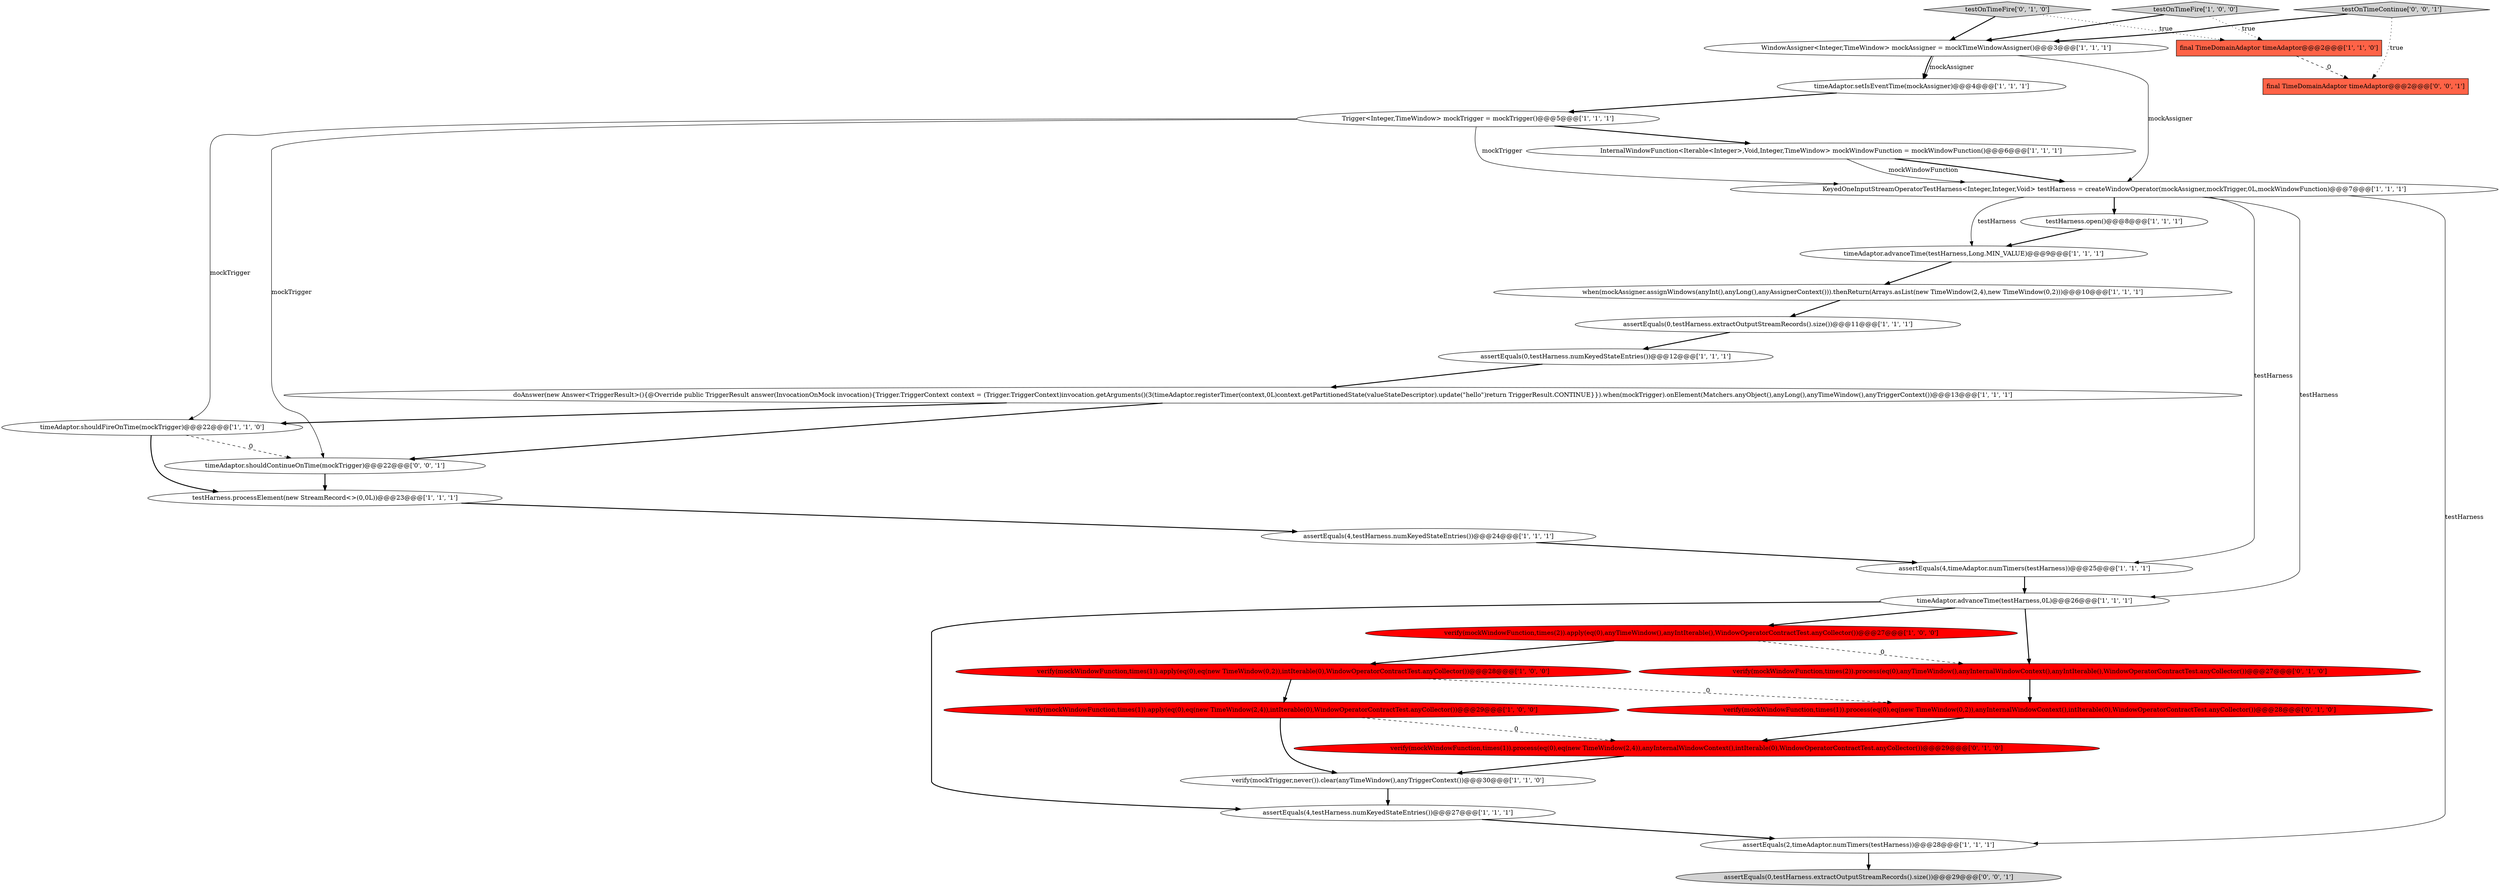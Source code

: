 digraph {
2 [style = filled, label = "InternalWindowFunction<Iterable<Integer>,Void,Integer,TimeWindow> mockWindowFunction = mockWindowFunction()@@@6@@@['1', '1', '1']", fillcolor = white, shape = ellipse image = "AAA0AAABBB1BBB"];
6 [style = filled, label = "assertEquals(4,testHarness.numKeyedStateEntries())@@@27@@@['1', '1', '1']", fillcolor = white, shape = ellipse image = "AAA0AAABBB1BBB"];
20 [style = filled, label = "when(mockAssigner.assignWindows(anyInt(),anyLong(),anyAssignerContext())).thenReturn(Arrays.asList(new TimeWindow(2,4),new TimeWindow(0,2)))@@@10@@@['1', '1', '1']", fillcolor = white, shape = ellipse image = "AAA0AAABBB1BBB"];
19 [style = filled, label = "assertEquals(4,timeAdaptor.numTimers(testHarness))@@@25@@@['1', '1', '1']", fillcolor = white, shape = ellipse image = "AAA0AAABBB1BBB"];
24 [style = filled, label = "verify(mockWindowFunction,times(1)).process(eq(0),eq(new TimeWindow(2,4)),anyInternalWindowContext(),intIterable(0),WindowOperatorContractTest.anyCollector())@@@29@@@['0', '1', '0']", fillcolor = red, shape = ellipse image = "AAA1AAABBB2BBB"];
0 [style = filled, label = "verify(mockTrigger,never()).clear(anyTimeWindow(),anyTriggerContext())@@@30@@@['1', '1', '0']", fillcolor = white, shape = ellipse image = "AAA0AAABBB1BBB"];
16 [style = filled, label = "assertEquals(4,testHarness.numKeyedStateEntries())@@@24@@@['1', '1', '1']", fillcolor = white, shape = ellipse image = "AAA0AAABBB1BBB"];
7 [style = filled, label = "timeAdaptor.advanceTime(testHarness,0L)@@@26@@@['1', '1', '1']", fillcolor = white, shape = ellipse image = "AAA0AAABBB1BBB"];
1 [style = filled, label = "assertEquals(2,timeAdaptor.numTimers(testHarness))@@@28@@@['1', '1', '1']", fillcolor = white, shape = ellipse image = "AAA0AAABBB1BBB"];
3 [style = filled, label = "doAnswer(new Answer<TriggerResult>(){@Override public TriggerResult answer(InvocationOnMock invocation){Trigger.TriggerContext context = (Trigger.TriggerContext)invocation.getArguments()(3(timeAdaptor.registerTimer(context,0L)context.getPartitionedState(valueStateDescriptor).update(\"hello\")return TriggerResult.CONTINUE}}).when(mockTrigger).onElement(Matchers.anyObject(),anyLong(),anyTimeWindow(),anyTriggerContext())@@@13@@@['1', '1', '1']", fillcolor = white, shape = ellipse image = "AAA0AAABBB1BBB"];
14 [style = filled, label = "testOnTimeFire['1', '0', '0']", fillcolor = lightgray, shape = diamond image = "AAA0AAABBB1BBB"];
12 [style = filled, label = "assertEquals(0,testHarness.numKeyedStateEntries())@@@12@@@['1', '1', '1']", fillcolor = white, shape = ellipse image = "AAA0AAABBB1BBB"];
28 [style = filled, label = "final TimeDomainAdaptor timeAdaptor@@@2@@@['0', '0', '1']", fillcolor = tomato, shape = box image = "AAA0AAABBB3BBB"];
4 [style = filled, label = "testHarness.open()@@@8@@@['1', '1', '1']", fillcolor = white, shape = ellipse image = "AAA0AAABBB1BBB"];
31 [style = filled, label = "testOnTimeContinue['0', '0', '1']", fillcolor = lightgray, shape = diamond image = "AAA0AAABBB3BBB"];
25 [style = filled, label = "testOnTimeFire['0', '1', '0']", fillcolor = lightgray, shape = diamond image = "AAA0AAABBB2BBB"];
21 [style = filled, label = "verify(mockWindowFunction,times(2)).apply(eq(0),anyTimeWindow(),anyIntIterable(),WindowOperatorContractTest.anyCollector())@@@27@@@['1', '0', '0']", fillcolor = red, shape = ellipse image = "AAA1AAABBB1BBB"];
30 [style = filled, label = "timeAdaptor.shouldContinueOnTime(mockTrigger)@@@22@@@['0', '0', '1']", fillcolor = white, shape = ellipse image = "AAA0AAABBB3BBB"];
18 [style = filled, label = "final TimeDomainAdaptor timeAdaptor@@@2@@@['1', '1', '0']", fillcolor = tomato, shape = box image = "AAA0AAABBB1BBB"];
23 [style = filled, label = "Trigger<Integer,TimeWindow> mockTrigger = mockTrigger()@@@5@@@['1', '1', '1']", fillcolor = white, shape = ellipse image = "AAA0AAABBB1BBB"];
5 [style = filled, label = "assertEquals(0,testHarness.extractOutputStreamRecords().size())@@@11@@@['1', '1', '1']", fillcolor = white, shape = ellipse image = "AAA0AAABBB1BBB"];
8 [style = filled, label = "WindowAssigner<Integer,TimeWindow> mockAssigner = mockTimeWindowAssigner()@@@3@@@['1', '1', '1']", fillcolor = white, shape = ellipse image = "AAA0AAABBB1BBB"];
26 [style = filled, label = "verify(mockWindowFunction,times(2)).process(eq(0),anyTimeWindow(),anyInternalWindowContext(),anyIntIterable(),WindowOperatorContractTest.anyCollector())@@@27@@@['0', '1', '0']", fillcolor = red, shape = ellipse image = "AAA1AAABBB2BBB"];
13 [style = filled, label = "testHarness.processElement(new StreamRecord<>(0,0L))@@@23@@@['1', '1', '1']", fillcolor = white, shape = ellipse image = "AAA0AAABBB1BBB"];
22 [style = filled, label = "timeAdaptor.setIsEventTime(mockAssigner)@@@4@@@['1', '1', '1']", fillcolor = white, shape = ellipse image = "AAA0AAABBB1BBB"];
27 [style = filled, label = "verify(mockWindowFunction,times(1)).process(eq(0),eq(new TimeWindow(0,2)),anyInternalWindowContext(),intIterable(0),WindowOperatorContractTest.anyCollector())@@@28@@@['0', '1', '0']", fillcolor = red, shape = ellipse image = "AAA1AAABBB2BBB"];
9 [style = filled, label = "timeAdaptor.shouldFireOnTime(mockTrigger)@@@22@@@['1', '1', '0']", fillcolor = white, shape = ellipse image = "AAA0AAABBB1BBB"];
17 [style = filled, label = "KeyedOneInputStreamOperatorTestHarness<Integer,Integer,Void> testHarness = createWindowOperator(mockAssigner,mockTrigger,0L,mockWindowFunction)@@@7@@@['1', '1', '1']", fillcolor = white, shape = ellipse image = "AAA0AAABBB1BBB"];
29 [style = filled, label = "assertEquals(0,testHarness.extractOutputStreamRecords().size())@@@29@@@['0', '0', '1']", fillcolor = lightgray, shape = ellipse image = "AAA0AAABBB3BBB"];
10 [style = filled, label = "verify(mockWindowFunction,times(1)).apply(eq(0),eq(new TimeWindow(0,2)),intIterable(0),WindowOperatorContractTest.anyCollector())@@@28@@@['1', '0', '0']", fillcolor = red, shape = ellipse image = "AAA1AAABBB1BBB"];
15 [style = filled, label = "timeAdaptor.advanceTime(testHarness,Long.MIN_VALUE)@@@9@@@['1', '1', '1']", fillcolor = white, shape = ellipse image = "AAA0AAABBB1BBB"];
11 [style = filled, label = "verify(mockWindowFunction,times(1)).apply(eq(0),eq(new TimeWindow(2,4)),intIterable(0),WindowOperatorContractTest.anyCollector())@@@29@@@['1', '0', '0']", fillcolor = red, shape = ellipse image = "AAA1AAABBB1BBB"];
2->17 [style = bold, label=""];
21->10 [style = bold, label=""];
30->13 [style = bold, label=""];
17->19 [style = solid, label="testHarness"];
0->6 [style = bold, label=""];
24->0 [style = bold, label=""];
4->15 [style = bold, label=""];
8->22 [style = solid, label="mockAssigner"];
23->17 [style = solid, label="mockTrigger"];
10->27 [style = dashed, label="0"];
23->9 [style = solid, label="mockTrigger"];
17->15 [style = solid, label="testHarness"];
16->19 [style = bold, label=""];
8->17 [style = solid, label="mockAssigner"];
22->23 [style = bold, label=""];
17->1 [style = solid, label="testHarness"];
2->17 [style = solid, label="mockWindowFunction"];
13->16 [style = bold, label=""];
8->22 [style = bold, label=""];
20->5 [style = bold, label=""];
25->18 [style = dotted, label="true"];
7->26 [style = bold, label=""];
3->9 [style = bold, label=""];
6->1 [style = bold, label=""];
26->27 [style = bold, label=""];
23->30 [style = solid, label="mockTrigger"];
11->0 [style = bold, label=""];
5->12 [style = bold, label=""];
31->28 [style = dotted, label="true"];
21->26 [style = dashed, label="0"];
15->20 [style = bold, label=""];
7->6 [style = bold, label=""];
11->24 [style = dashed, label="0"];
18->28 [style = dashed, label="0"];
7->21 [style = bold, label=""];
27->24 [style = bold, label=""];
14->8 [style = bold, label=""];
12->3 [style = bold, label=""];
23->2 [style = bold, label=""];
25->8 [style = bold, label=""];
1->29 [style = bold, label=""];
17->7 [style = solid, label="testHarness"];
3->30 [style = bold, label=""];
19->7 [style = bold, label=""];
31->8 [style = bold, label=""];
14->18 [style = dotted, label="true"];
17->4 [style = bold, label=""];
9->30 [style = dashed, label="0"];
9->13 [style = bold, label=""];
10->11 [style = bold, label=""];
}
